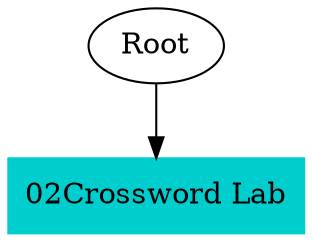 // TS <-> TS
digraph {
	Root
	"02Crossword Lab" [color=cyan3 shape=box style=filled]
		Root -> "02Crossword Lab"
}